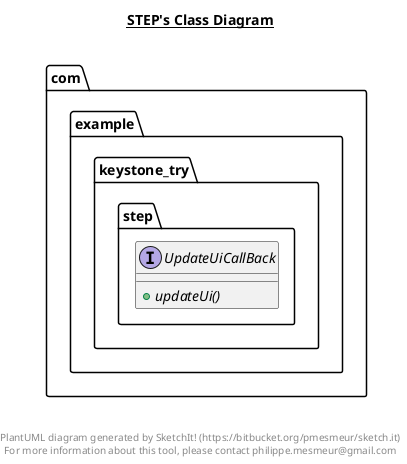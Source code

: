 @startuml

title __STEP's Class Diagram__\n

  namespace com.example.keystone_try {
    namespace step {
      interface com.example.keystone_try.step.UpdateUiCallBack {
          {abstract} + updateUi()
      }
    }
  }
  



right footer


PlantUML diagram generated by SketchIt! (https://bitbucket.org/pmesmeur/sketch.it)
For more information about this tool, please contact philippe.mesmeur@gmail.com
endfooter

@enduml
